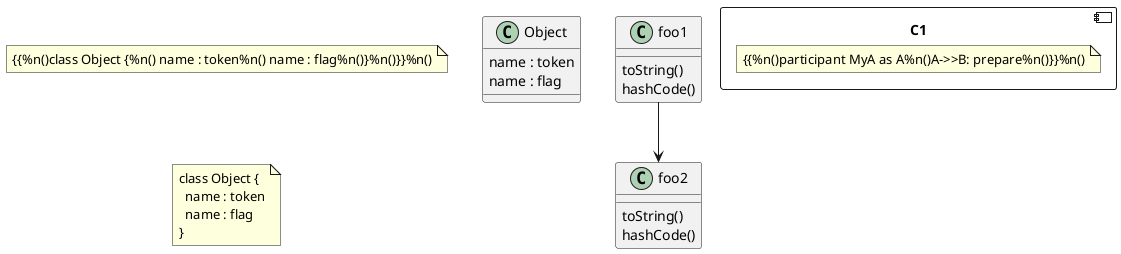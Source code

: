 {
  "sha1": "gke62jwahzgdyislli2rfmt6ugbe719",
  "insertion": {
    "when": "2024-06-01T09:03:07.918Z",
    "url": "https://forum.plantuml.net/9951/splicing-up-notes",
    "user": "plantuml@gmail.com"
  }
}
@startuml
!procedure msg($source, $destination)
$source --> $destination
!endprocedure

!procedure init_class($name)
class $name {
$addCommonMethod()
}
!endprocedure

!procedure $addCommonMethod()
  toString()
  hashCode()
!endprocedure

!procedure $OBJ()
class Object {
  name : token
  name : flag
}
!endprocedure

!unquoted procedure addNote($note, $as) 
    note "$note" as $as
!endprocedure

component "C1" as C1 {
        note "{{%n()participant MyA as A%n()A->>B: prepare%n()}}%n()" as detailsNote1  
}

   

note "{{%n()class Object {%n() name : token%n() name : flag%n()}%n()}}%n()" as detailsNote2
$OBJ() 
addNote(%retrieve_procedure("$OBJ"), note1)
init_class("foo1")
init_class("foo2")
msg("foo1", "foo2")
@enduml
